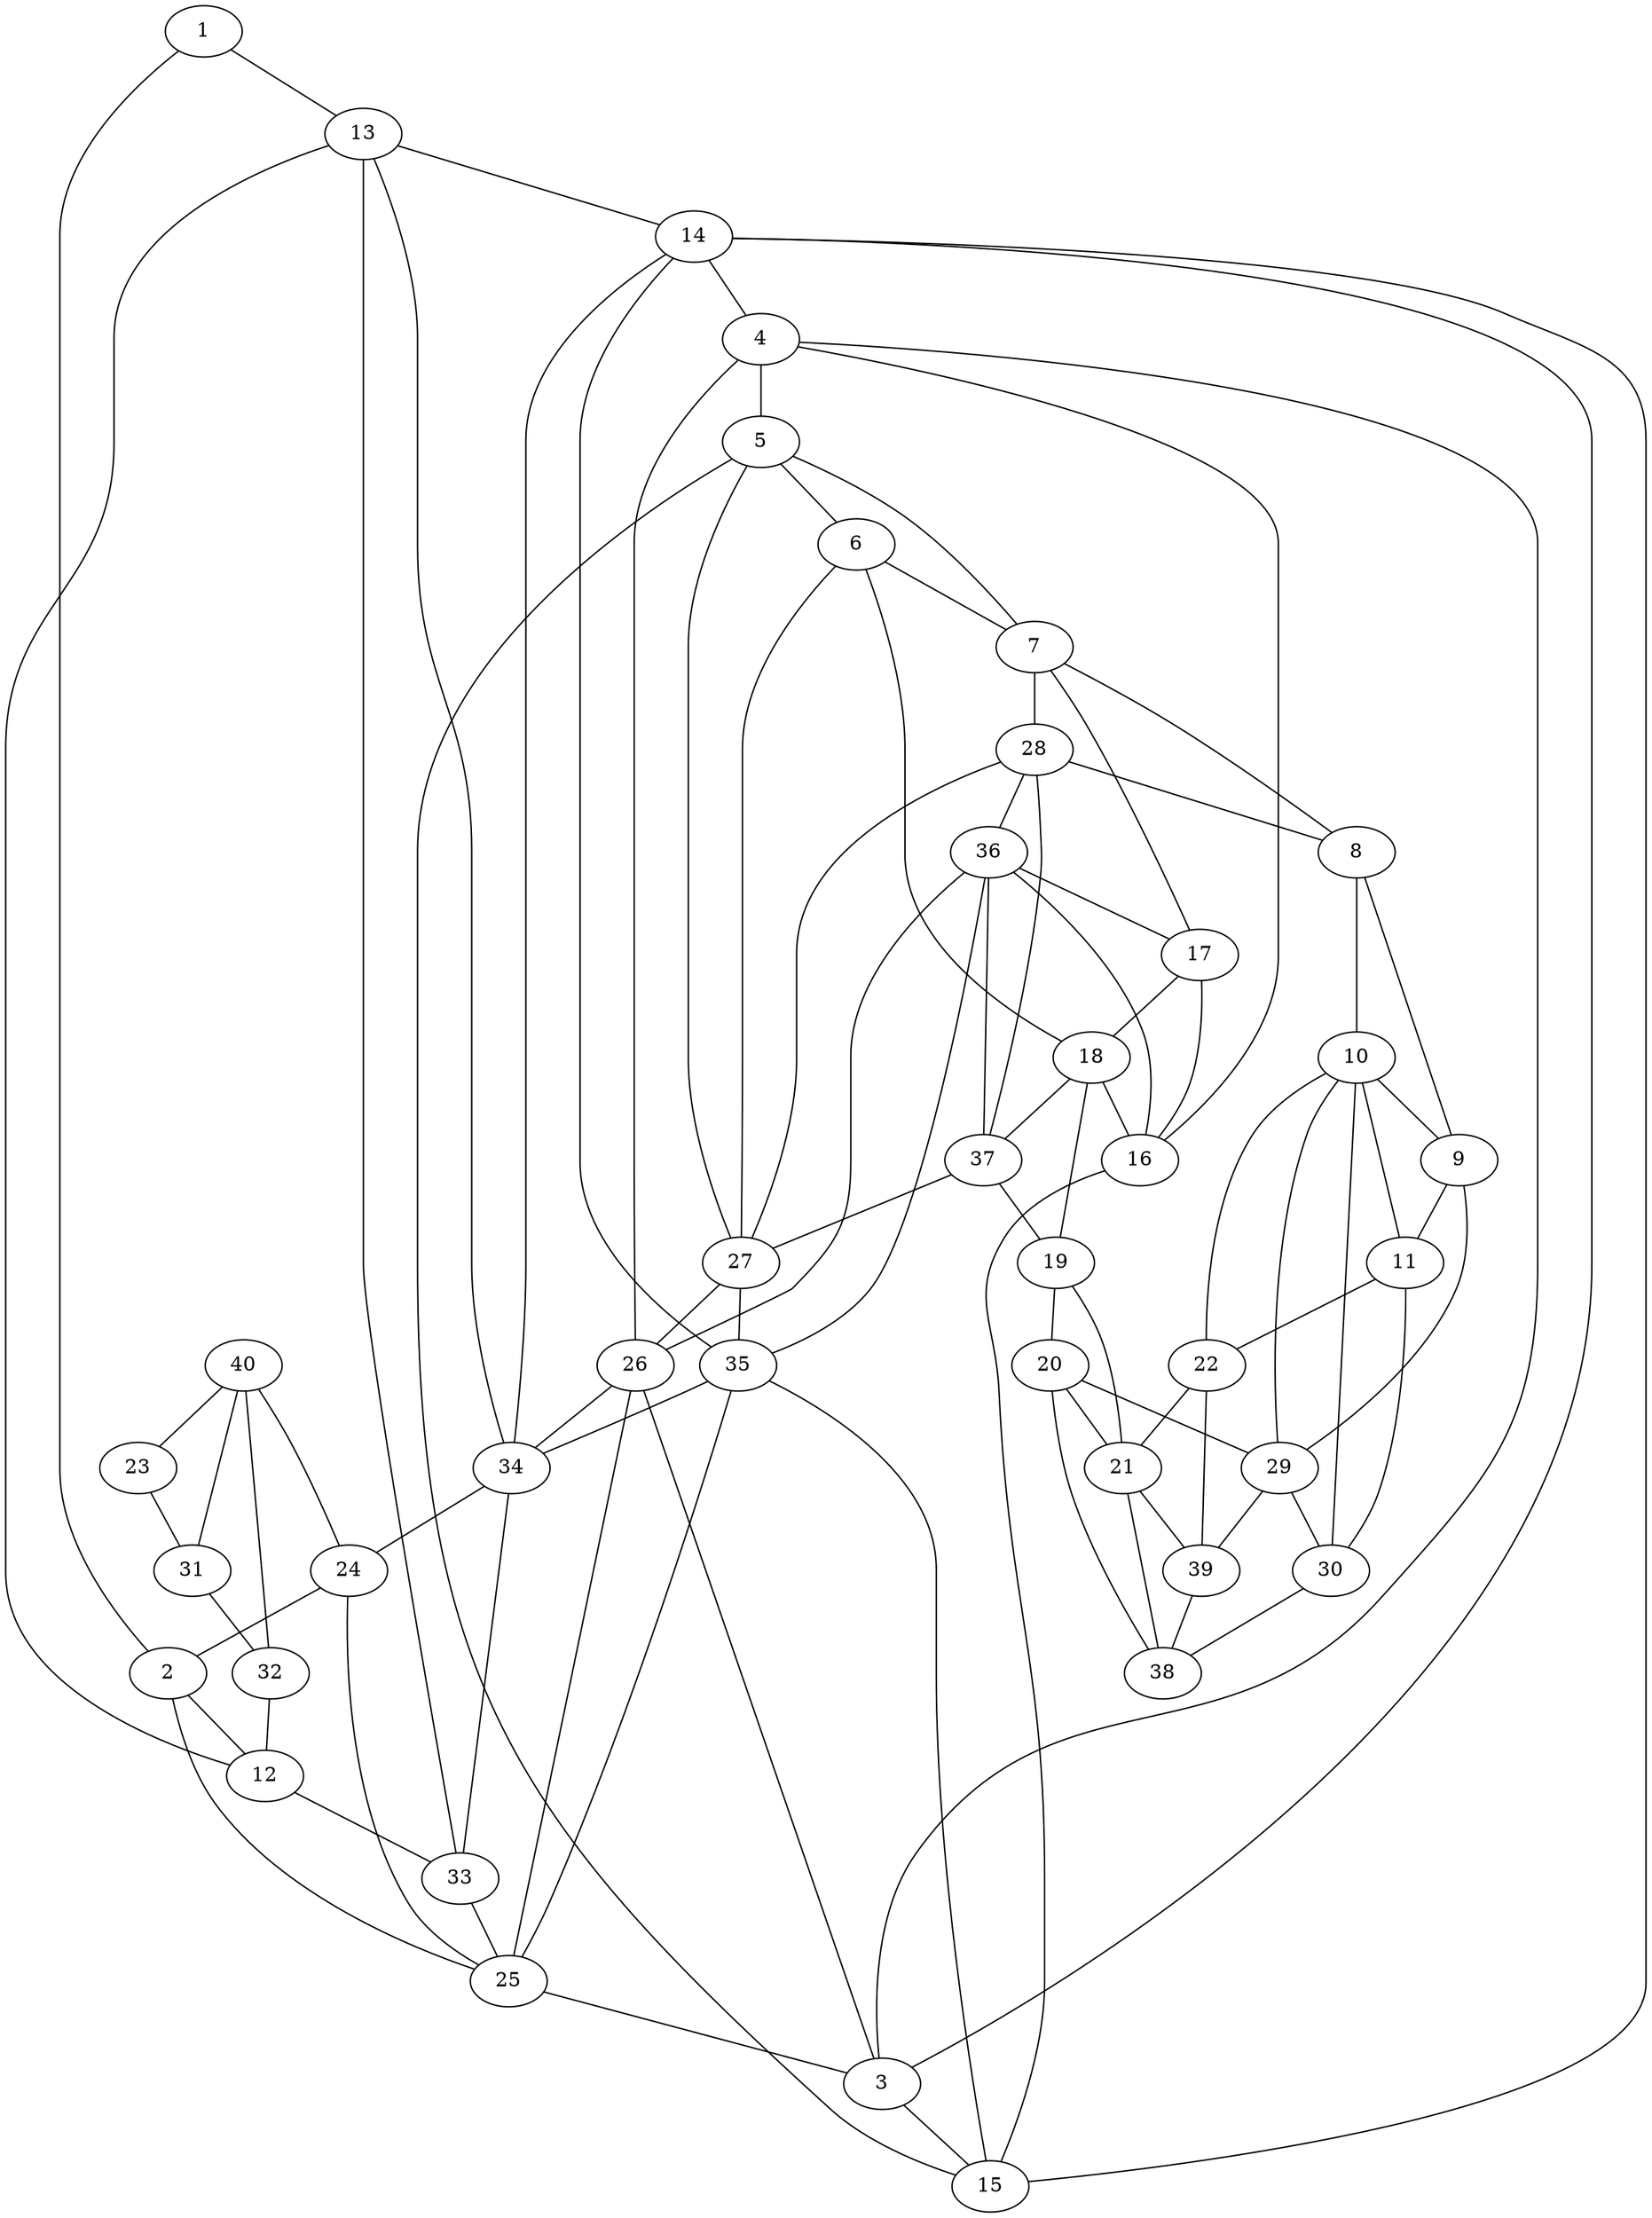 graph pdb3tim {
	1	 [aaLength=13,
		sequence=QQSLSELIDLFNS,
		type=0];
	13	 [aaLength=7,
		sequence=LAMTKER,
		type=0];
	1 -- 13	 [distance0="32.64128",
		frequency=1,
		type0=3];
	2	 [aaLength=7,
		sequence=LAMTKER,
		type=0];
	1 -- 2	 [distance0="30.33357",
		frequency=1,
		type0=2];
	12	 [aaLength=12,
		sequence=QQSLSELIDLFN,
		type=0];
	2 -- 12	 [distance0="31.32793",
		frequency=1,
		type0=3];
	25	 [aaLength=5,
		sequence=FVIAA,
		type=1];
	2 -- 25	 [distance0="5.0",
		frequency=1,
		type0=4];
	3	 [aaLength=6,
		sequence=LPILKD,
		type=0];
	4	 [aaLength=5,
		sequence=ERRAY,
		type=0];
	3 -- 4	 [distance0="20.30016",
		frequency=1,
		type0=2];
	14	 [aaLength=6,
		sequence=LPILKD,
		type=0];
	3 -- 14	 [distance0="15.50688",
		frequency=1,
		type0=1];
	15	 [aaLength=6,
		sequence=SERRAY,
		type=0];
	3 -- 15	 [distance0="23.96934",
		frequency=1,
		type0=3];
	26	 [aaLength=4,
		sequence=WIVL,
		type=1];
	3 -- 26	 [distance0="4.0",
		frequency=1,
		type0=4];
	5	 [aaLength=13,
		sequence=NEIVADKVAAAVA,
		type=0];
	4 -- 5	 [distance0="11.31502",
		distance1="4.0",
		frequency=2,
		type0=1,
		type1=4];
	6	 [aaLength=5,
		sequence=LQERE,
		type=0];
	5 -- 6	 [distance0="25.98527",
		frequency=1,
		type0=3];
	5 -- 15	 [distance0="20.88054",
		frequency=1,
		type0=2];
	27	 [aaLength=6,
		sequence=MVIACI,
		type=1];
	5 -- 27	 [distance0="3.0",
		frequency=1,
		type0=4];
	7	 [aaLength=14,
		sequence=TAVVVLTQIAAIAK,
		type=0];
	6 -- 7	 [distance0="11.12004",
		distance1="3.0",
		frequency=2,
		type0=1,
		type1=4];
	7 -- 5	 [distance0="34.37319",
		frequency=1,
		type0=3];
	17	 [aaLength=5,
		sequence=LQERE,
		type=0];
	7 -- 17	 [distance0="33.76596",
		frequency=1,
		type0=2];
	28	 [aaLength=5,
		sequence=VVIAY,
		type=1];
	7 -- 28	 [distance0="9.0",
		frequency=1,
		type0=4];
	8	 [aaLength=18,
		sequence=PQQAQEAHALIRSWVSSK,
		type=0];
	8 -- 7	 [distance0="43.03508",
		frequency=1,
		type0=3];
	9	 [aaLength=6,
		sequence=ADVRGE,
		type=0];
	8 -- 9	 [distance0="20.83794",
		distance1="2.0",
		frequency=2,
		type0=1,
		type1=4];
	10	 [aaLength=8,
		sequence=GKNARTLY,
		type=0];
	8 -- 10	 [distance0="40.34127",
		frequency=1,
		type0=2];
	11	 [aaLength=6,
		sequence=FVDIIK,
		type=0];
	9 -- 11	 [distance0="49.8864",
		frequency=1,
		type0=3];
	29	 [aaLength=4,
		sequence=RILY,
		type=1];
	9 -- 29	 [distance0="1.0",
		frequency=1,
		type0=4];
	10 -- 9	 [distance0="26.12103",
		frequency=1,
		type0=1];
	30	 [aaLength=4,
		sequence=GFLV,
		type=1];
	10 -- 30	 [distance0="6.0",
		frequency=1,
		type0=4];
	11 -- 10	 [distance0="26.90359",
		frequency=1,
		type0=1];
	22	 [aaLength=6,
		sequence=FVDIIK,
		type=0];
	11 -- 22	 [distance0="32.42287",
		frequency=1,
		type0=2];
	11 -- 30	 [distance0="43.1812",
		frequency=1,
		type0=3];
	12 -- 13	 [distance0="30.33665",
		frequency=1,
		type0=2];
	33	 [aaLength=5,
		sequence=QCVVA,
		type=1];
	12 -- 33	 [distance0="8.0",
		frequency=1,
		type0=4];
	13 -- 14	 [distance0="32.12226",
		frequency=1,
		type0=3];
	34	 [aaLength=5,
		sequence=FVIAA,
		type=1];
	13 -- 34	 [distance0="5.0",
		frequency=1,
		type0=4];
	14 -- 4	 [distance0="27.52733",
		frequency=1,
		type0=3];
	14 -- 15	 [distance0="24.87662",
		frequency=1,
		type0=2];
	35	 [aaLength=4,
		sequence=WIVL,
		type=1];
	14 -- 35	 [distance0="4.0",
		frequency=1,
		type0=4];
	16	 [aaLength=13,
		sequence=NEIVADKVAAAVA,
		type=0];
	16 -- 4	 [distance0="21.86301",
		frequency=1,
		type0=2];
	16 -- 15	 [distance0="14.24998",
		frequency=1,
		type0=1];
	36	 [aaLength=6,
		sequence=MVIACI,
		type=1];
	16 -- 36	 [distance0="3.0",
		frequency=1,
		type0=4];
	18	 [aaLength=13,
		sequence=TAVVVLTQIAAIA,
		type=0];
	17 -- 18	 [distance0="13.27418",
		distance1="3.0",
		frequency=2,
		type0=1,
		type1=4];
	17 -- 16	 [distance0="33.18105",
		frequency=1,
		type0=3];
	18 -- 6	 [distance0="32.2891",
		frequency=1,
		type0=2];
	18 -- 16	 [distance0="36.67895",
		frequency=1,
		type0=3];
	37	 [aaLength=5,
		sequence=VVIAY,
		type=1];
	18 -- 37	 [distance0="10.0",
		frequency=1,
		type0=4];
	19	 [aaLength=18,
		sequence=PQQAQEAHALIRSWVSSK,
		type=0];
	19 -- 18	 [distance0="41.64982",
		frequency=1,
		type0=3];
	20	 [aaLength=6,
		sequence=ADVRGE,
		type=0];
	19 -- 20	 [distance0="23.21394",
		distance1="2.0",
		frequency=2,
		type0=1,
		type1=4];
	21	 [aaLength=6,
		sequence=ARTLYQ,
		type=0];
	19 -- 21	 [distance0="39.83328",
		frequency=1,
		type0=2];
	20 -- 21	 [distance0="23.16088",
		frequency=1,
		type0=1];
	20 -- 29	 [distance0="44.53229",
		frequency=1,
		type0=3];
	38	 [aaLength=3,
		sequence=ILY,
		type=1];
	20 -- 38	 [distance0="2.0",
		frequency=1,
		type0=4];
	39	 [aaLength=4,
		sequence=GFLV,
		type=1];
	21 -- 39	 [distance0="5.0",
		frequency=1,
		type0=4];
	22 -- 10	 [distance0="40.62361",
		frequency=1,
		type0=3];
	22 -- 21	 [distance0="26.33082",
		frequency=1,
		type0=1];
	23	 [aaLength=5,
		sequence=IAAAN,
		type=1];
	31	 [aaLength=5,
		sequence=IAAAN,
		type=1];
	23 -- 31	 [distance0="0.0",
		frequency=1,
		type0=1];
	24	 [aaLength=6,
		sequence=QCVVAS,
		type=1];
	24 -- 2	 [distance0="4.0",
		frequency=1,
		type0=4];
	24 -- 25	 [distance0="22.0",
		frequency=1,
		type0=2];
	25 -- 3	 [distance0="15.0",
		frequency=1,
		type0=4];
	26 -- 4	 [distance0="3.0",
		frequency=1,
		type0=4];
	26 -- 25	 [distance0="30.0",
		frequency=1,
		type0=2];
	26 -- 34	 [distance0="30.0",
		frequency=1,
		type0=3];
	27 -- 6	 [distance0="3.0",
		frequency=1,
		type0=4];
	27 -- 26	 [distance0="32.0",
		frequency=1,
		type0=2];
	27 -- 35	 [distance0="32.0",
		frequency=1,
		type0=3];
	28 -- 8	 [distance0="13.0",
		frequency=1,
		type0=4];
	28 -- 27	 [distance0="40.0",
		frequency=1,
		type0=2];
	28 -- 36	 [distance0="40.0",
		frequency=1,
		type0=3];
	28 -- 37	 [distance0="0.0",
		frequency=1,
		type0=1];
	29 -- 10	 [distance0="5.0",
		frequency=1,
		type0=4];
	29 -- 30	 [distance0="23.0",
		frequency=1,
		type0=2];
	29 -- 39	 [distance0="23.0",
		frequency=1,
		type0=3];
	30 -- 38	 [distance0="22.0",
		frequency=1,
		type0=2];
	32	 [aaLength=5,
		sequence=IAAAN,
		type=1];
	31 -- 32	 [distance0="0.0",
		frequency=1,
		type0=2];
	32 -- 12	 [distance0="6.0",
		frequency=1,
		type0=4];
	40	 [aaLength=5,
		sequence=IAAAN,
		type=1];
	32 -- 40	 [distance0="0.0",
		frequency=1,
		type0=3];
	33 -- 13	 [distance0="5.0",
		frequency=1,
		type0=4];
	33 -- 25	 [distance0="22.0",
		frequency=1,
		type0=2];
	33 -- 34	 [distance0="22.0",
		frequency=1,
		type0=3];
	34 -- 14	 [distance0="15.0",
		frequency=1,
		type0=4];
	34 -- 24	 [distance0="22.0",
		frequency=1,
		type0=2];
	35 -- 15	 [distance0="2.0",
		frequency=1,
		type0=4];
	35 -- 25	 [distance0="30.0",
		frequency=1,
		type0=2];
	35 -- 34	 [distance0="30.0",
		frequency=1,
		type0=3];
	36 -- 17	 [distance0="3.0",
		frequency=1,
		type0=4];
	36 -- 26	 [distance0="32.0",
		frequency=1,
		type0=2];
	36 -- 35	 [distance0="32.0",
		frequency=1,
		type0=3];
	37 -- 19	 [distance0="13.0",
		frequency=1,
		type0=4];
	37 -- 27	 [distance0="40.0",
		frequency=1,
		type0=2];
	37 -- 36	 [distance0="40.0",
		frequency=1,
		type0=3];
	38 -- 21	 [distance0="8.0",
		frequency=1,
		type0=4];
	39 -- 22	 [distance0="8.0",
		frequency=1,
		type0=4];
	39 -- 38	 [distance0="22.0",
		frequency=1,
		type0=2];
	40 -- 23	 [distance0="0.0",
		frequency=1,
		type0=1];
	40 -- 24	 [distance0="26.0",
		frequency=1,
		type0=4];
	40 -- 31	 [distance0="0.0",
		frequency=1,
		type0=2];
}
